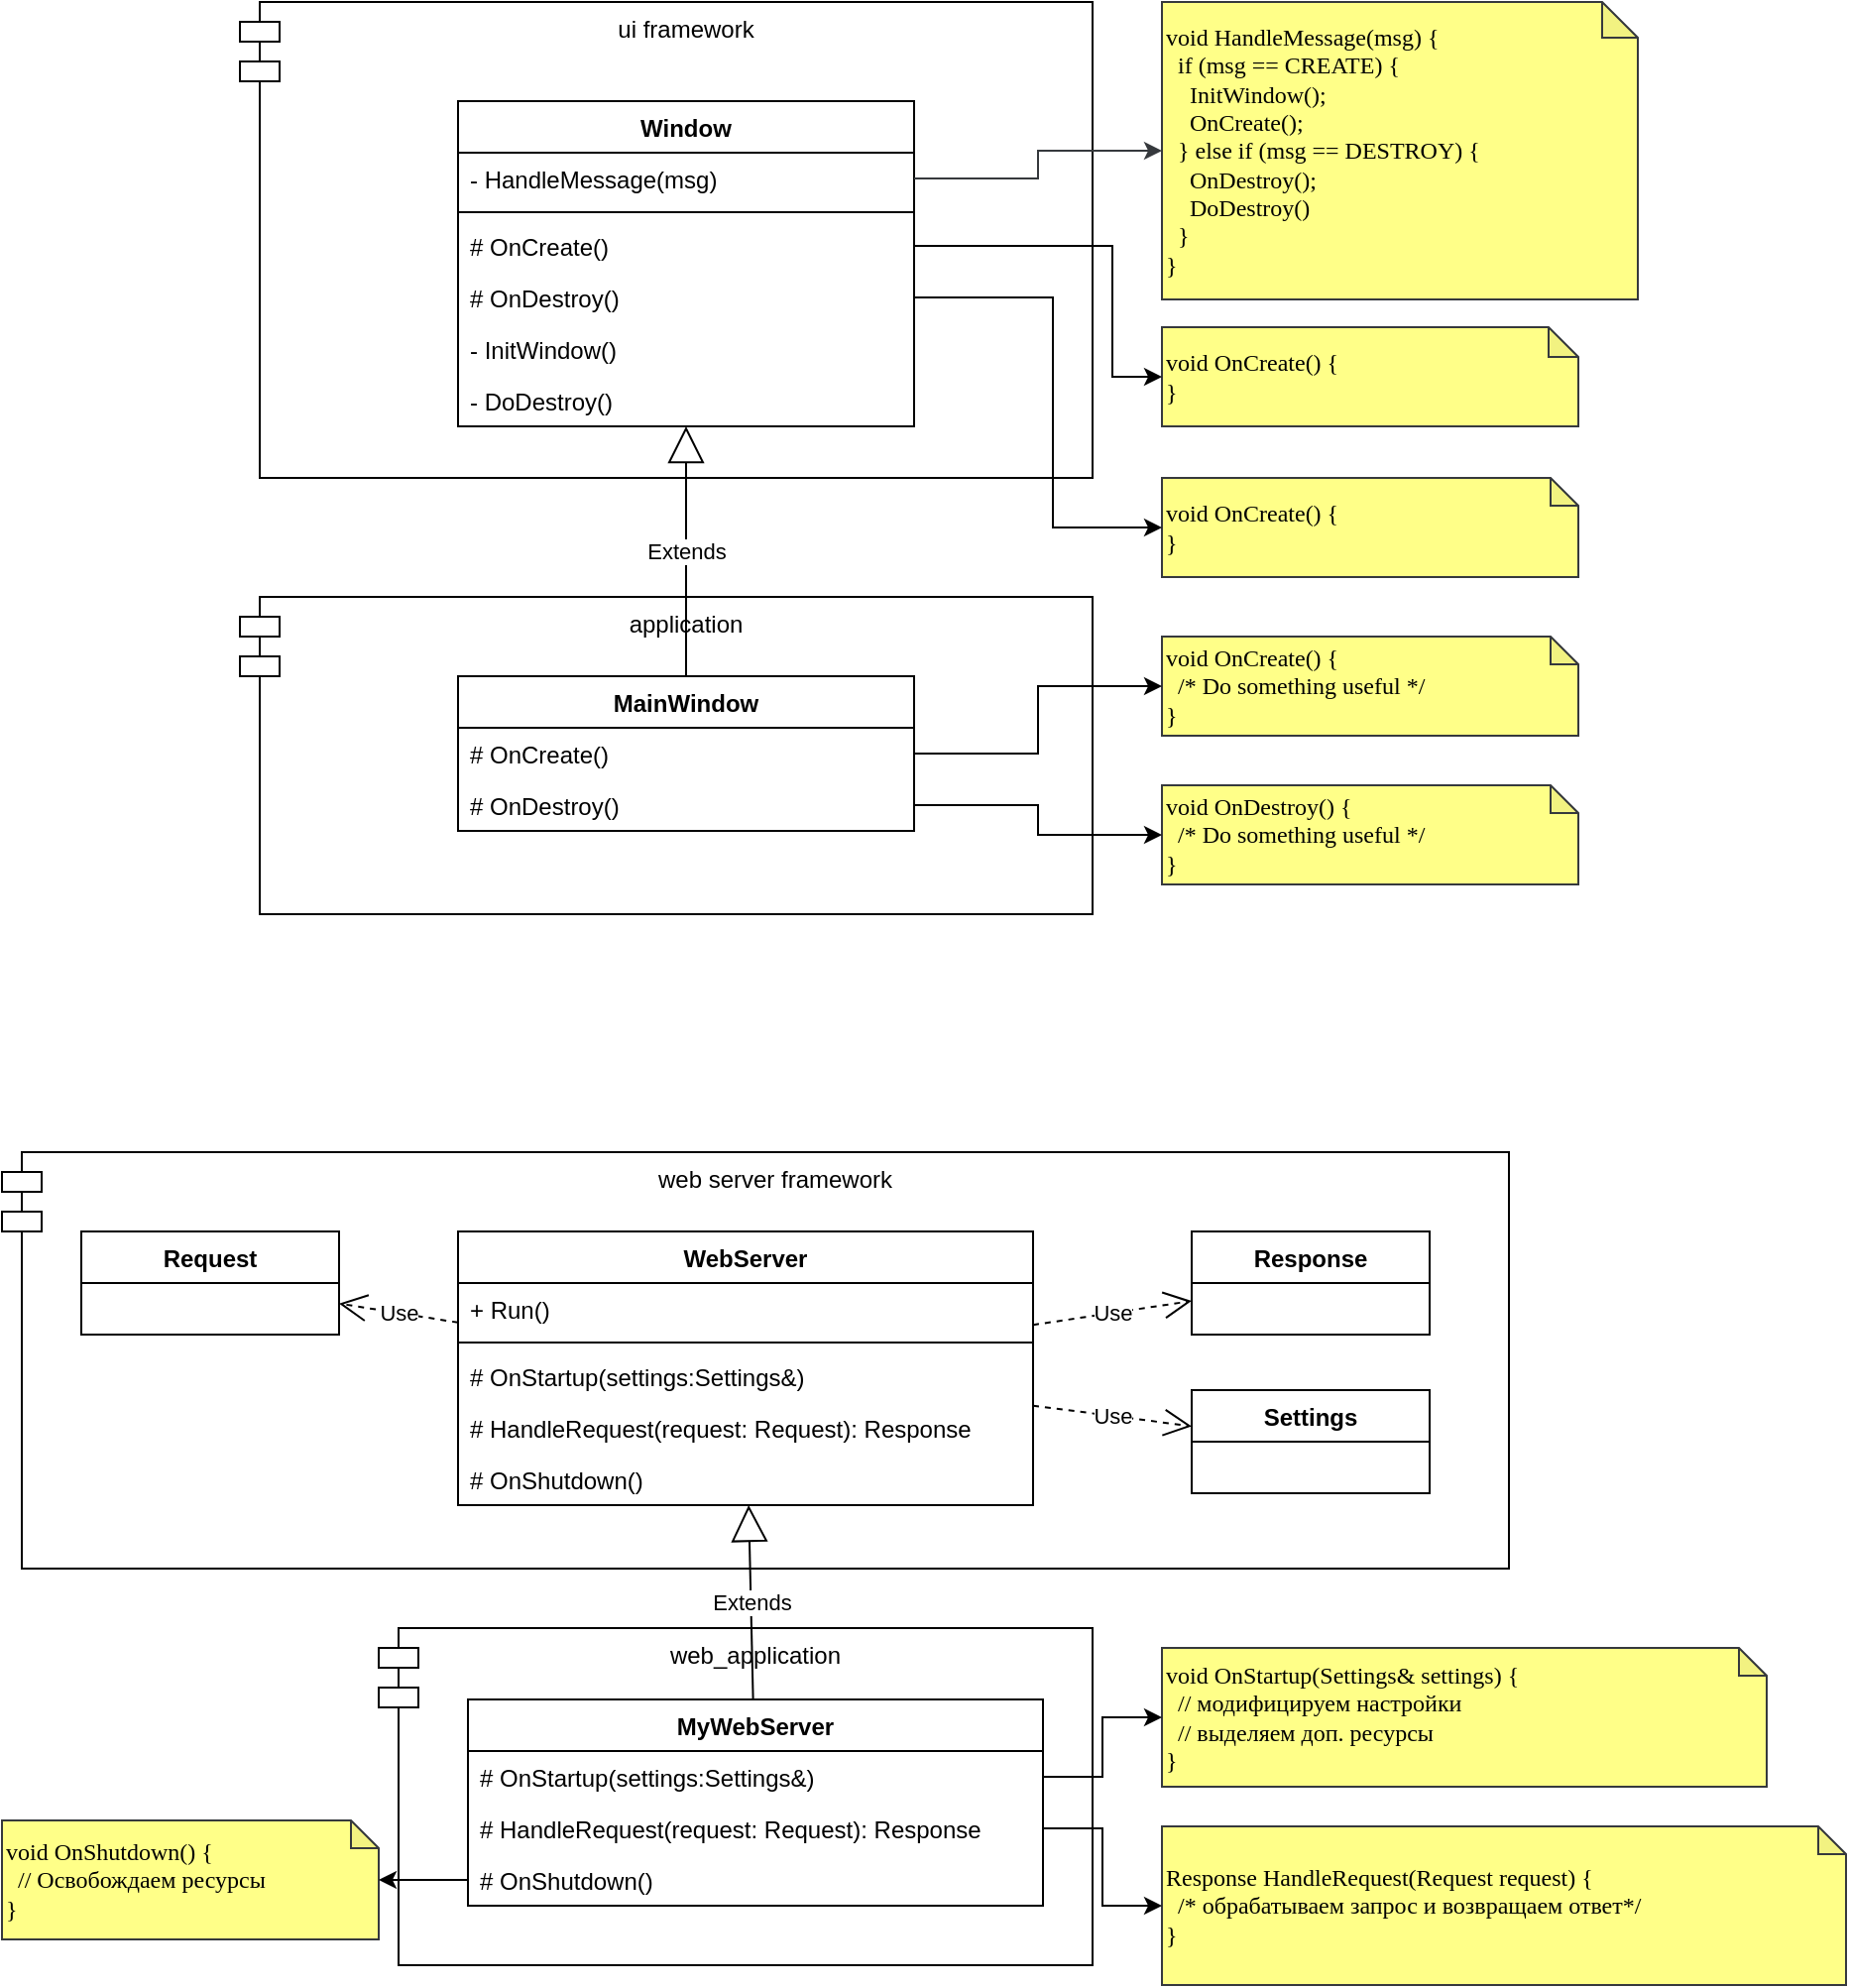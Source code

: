 <mxfile version="22.0.3" type="device">
  <diagram name="Page-1" id="o1JwFad5a7bFln3hs1h9">
    <mxGraphModel dx="1195" dy="703" grid="1" gridSize="10" guides="1" tooltips="1" connect="1" arrows="1" fold="1" page="1" pageScale="1" pageWidth="850" pageHeight="1100" math="0" shadow="0">
      <root>
        <mxCell id="0" />
        <mxCell id="1" parent="0" />
        <mxCell id="PQLTs9m3fU0e1OPS7mRt-5" value="ui framework" style="shape=module;align=left;spacingLeft=20;align=center;verticalAlign=top;whiteSpace=wrap;html=1;" parent="1" vertex="1">
          <mxGeometry x="190" y="220" width="430" height="240" as="geometry" />
        </mxCell>
        <mxCell id="PQLTs9m3fU0e1OPS7mRt-1" value="Window" style="swimlane;fontStyle=1;align=center;verticalAlign=top;childLayout=stackLayout;horizontal=1;startSize=26;horizontalStack=0;resizeParent=1;resizeParentMax=0;resizeLast=0;collapsible=1;marginBottom=0;whiteSpace=wrap;html=1;" parent="1" vertex="1">
          <mxGeometry x="300" y="270" width="230" height="164" as="geometry" />
        </mxCell>
        <mxCell id="PQLTs9m3fU0e1OPS7mRt-2" value="- HandleMessage(msg)" style="text;strokeColor=none;fillColor=none;align=left;verticalAlign=top;spacingLeft=4;spacingRight=4;overflow=hidden;rotatable=0;points=[[0,0.5],[1,0.5]];portConstraint=eastwest;whiteSpace=wrap;html=1;" parent="PQLTs9m3fU0e1OPS7mRt-1" vertex="1">
          <mxGeometry y="26" width="230" height="26" as="geometry" />
        </mxCell>
        <mxCell id="PQLTs9m3fU0e1OPS7mRt-3" value="" style="line;strokeWidth=1;fillColor=none;align=left;verticalAlign=middle;spacingTop=-1;spacingLeft=3;spacingRight=3;rotatable=0;labelPosition=right;points=[];portConstraint=eastwest;strokeColor=inherit;" parent="PQLTs9m3fU0e1OPS7mRt-1" vertex="1">
          <mxGeometry y="52" width="230" height="8" as="geometry" />
        </mxCell>
        <mxCell id="PQLTs9m3fU0e1OPS7mRt-4" value="# OnCreate()" style="text;strokeColor=none;fillColor=none;align=left;verticalAlign=top;spacingLeft=4;spacingRight=4;overflow=hidden;rotatable=0;points=[[0,0.5],[1,0.5]];portConstraint=eastwest;whiteSpace=wrap;html=1;fontStyle=0" parent="PQLTs9m3fU0e1OPS7mRt-1" vertex="1">
          <mxGeometry y="60" width="230" height="26" as="geometry" />
        </mxCell>
        <mxCell id="OSafM2Q8hUY40NfXhI0c-1" value="# OnDestroy()" style="text;strokeColor=none;fillColor=none;align=left;verticalAlign=top;spacingLeft=4;spacingRight=4;overflow=hidden;rotatable=0;points=[[0,0.5],[1,0.5]];portConstraint=eastwest;whiteSpace=wrap;html=1;fontStyle=0" vertex="1" parent="PQLTs9m3fU0e1OPS7mRt-1">
          <mxGeometry y="86" width="230" height="26" as="geometry" />
        </mxCell>
        <mxCell id="OSafM2Q8hUY40NfXhI0c-4" value="- InitWindow()" style="text;strokeColor=none;fillColor=none;align=left;verticalAlign=top;spacingLeft=4;spacingRight=4;overflow=hidden;rotatable=0;points=[[0,0.5],[1,0.5]];portConstraint=eastwest;whiteSpace=wrap;html=1;fontStyle=0" vertex="1" parent="PQLTs9m3fU0e1OPS7mRt-1">
          <mxGeometry y="112" width="230" height="26" as="geometry" />
        </mxCell>
        <mxCell id="OSafM2Q8hUY40NfXhI0c-5" value="- DoDestroy()" style="text;strokeColor=none;fillColor=none;align=left;verticalAlign=top;spacingLeft=4;spacingRight=4;overflow=hidden;rotatable=0;points=[[0,0.5],[1,0.5]];portConstraint=eastwest;whiteSpace=wrap;html=1;fontStyle=0" vertex="1" parent="PQLTs9m3fU0e1OPS7mRt-1">
          <mxGeometry y="138" width="230" height="26" as="geometry" />
        </mxCell>
        <mxCell id="OSafM2Q8hUY40NfXhI0c-2" value="void HandleMessage(msg) {&lt;br&gt;&amp;nbsp; if (msg == CREATE) {&lt;br&gt;&amp;nbsp; &amp;nbsp; InitWindow();&lt;br&gt;&amp;nbsp; &amp;nbsp; OnCreate();&lt;br&gt;&amp;nbsp; } else if (msg == DESTROY) {&lt;br&gt;&amp;nbsp; &amp;nbsp; OnDestroy();&lt;br&gt;&amp;nbsp; &amp;nbsp; DoDestroy()&lt;br&gt;&amp;nbsp; }&lt;br&gt;}" style="shape=note;whiteSpace=wrap;html=1;backgroundOutline=1;darkOpacity=0.05;fillColor=#ffff88;strokeColor=#36393d;align=left;fontFamily=Lucida Console;size=18;" vertex="1" parent="1">
          <mxGeometry x="655" y="220" width="240" height="150" as="geometry" />
        </mxCell>
        <mxCell id="OSafM2Q8hUY40NfXhI0c-3" style="edgeStyle=orthogonalEdgeStyle;rounded=0;orthogonalLoop=1;jettySize=auto;html=1;fillColor=#ffff88;strokeColor=#36393d;" edge="1" parent="1" source="PQLTs9m3fU0e1OPS7mRt-2" target="OSafM2Q8hUY40NfXhI0c-2">
          <mxGeometry relative="1" as="geometry" />
        </mxCell>
        <mxCell id="OSafM2Q8hUY40NfXhI0c-6" value="application" style="shape=module;align=left;spacingLeft=20;align=center;verticalAlign=top;whiteSpace=wrap;html=1;" vertex="1" parent="1">
          <mxGeometry x="190" y="520" width="430" height="160" as="geometry" />
        </mxCell>
        <mxCell id="OSafM2Q8hUY40NfXhI0c-7" value="MainWindow" style="swimlane;fontStyle=1;align=center;verticalAlign=top;childLayout=stackLayout;horizontal=1;startSize=26;horizontalStack=0;resizeParent=1;resizeParentMax=0;resizeLast=0;collapsible=1;marginBottom=0;whiteSpace=wrap;html=1;" vertex="1" parent="1">
          <mxGeometry x="300" y="560" width="230" height="78" as="geometry" />
        </mxCell>
        <mxCell id="OSafM2Q8hUY40NfXhI0c-10" value="# OnCreate()" style="text;strokeColor=none;fillColor=none;align=left;verticalAlign=top;spacingLeft=4;spacingRight=4;overflow=hidden;rotatable=0;points=[[0,0.5],[1,0.5]];portConstraint=eastwest;whiteSpace=wrap;html=1;fontStyle=0" vertex="1" parent="OSafM2Q8hUY40NfXhI0c-7">
          <mxGeometry y="26" width="230" height="26" as="geometry" />
        </mxCell>
        <mxCell id="OSafM2Q8hUY40NfXhI0c-11" value="# OnDestroy()" style="text;strokeColor=none;fillColor=none;align=left;verticalAlign=top;spacingLeft=4;spacingRight=4;overflow=hidden;rotatable=0;points=[[0,0.5],[1,0.5]];portConstraint=eastwest;whiteSpace=wrap;html=1;fontStyle=0" vertex="1" parent="OSafM2Q8hUY40NfXhI0c-7">
          <mxGeometry y="52" width="230" height="26" as="geometry" />
        </mxCell>
        <mxCell id="OSafM2Q8hUY40NfXhI0c-14" value="Extends" style="endArrow=block;endSize=16;endFill=0;html=1;rounded=0;" edge="1" parent="1" source="OSafM2Q8hUY40NfXhI0c-7" target="PQLTs9m3fU0e1OPS7mRt-1">
          <mxGeometry width="160" relative="1" as="geometry">
            <mxPoint x="330" y="500" as="sourcePoint" />
            <mxPoint x="490" y="500" as="targetPoint" />
          </mxGeometry>
        </mxCell>
        <mxCell id="OSafM2Q8hUY40NfXhI0c-15" value="void OnCreate() {&lt;br&gt;}" style="shape=note;whiteSpace=wrap;html=1;backgroundOutline=1;darkOpacity=0.05;fillColor=#ffff88;strokeColor=#36393d;align=left;fontFamily=Lucida Console;size=15;" vertex="1" parent="1">
          <mxGeometry x="655" y="384" width="210" height="50" as="geometry" />
        </mxCell>
        <mxCell id="OSafM2Q8hUY40NfXhI0c-16" style="edgeStyle=orthogonalEdgeStyle;rounded=0;orthogonalLoop=1;jettySize=auto;html=1;" edge="1" parent="1" source="PQLTs9m3fU0e1OPS7mRt-4" target="OSafM2Q8hUY40NfXhI0c-15">
          <mxGeometry relative="1" as="geometry">
            <Array as="points">
              <mxPoint x="630" y="343" />
              <mxPoint x="630" y="409" />
            </Array>
          </mxGeometry>
        </mxCell>
        <mxCell id="OSafM2Q8hUY40NfXhI0c-17" value="void OnCreate() {&lt;br&gt;}" style="shape=note;whiteSpace=wrap;html=1;backgroundOutline=1;darkOpacity=0.05;fillColor=#ffff88;strokeColor=#36393d;align=left;fontFamily=Lucida Console;size=14;" vertex="1" parent="1">
          <mxGeometry x="655" y="460" width="210" height="50" as="geometry" />
        </mxCell>
        <mxCell id="OSafM2Q8hUY40NfXhI0c-18" style="edgeStyle=orthogonalEdgeStyle;rounded=0;orthogonalLoop=1;jettySize=auto;html=1;" edge="1" parent="1" source="OSafM2Q8hUY40NfXhI0c-1" target="OSafM2Q8hUY40NfXhI0c-17">
          <mxGeometry relative="1" as="geometry">
            <Array as="points">
              <mxPoint x="600" y="369" />
              <mxPoint x="600" y="485" />
            </Array>
          </mxGeometry>
        </mxCell>
        <mxCell id="OSafM2Q8hUY40NfXhI0c-19" value="void OnCreate() {&lt;br&gt;&amp;nbsp; /* Do something useful */&lt;br&gt;}" style="shape=note;whiteSpace=wrap;html=1;backgroundOutline=1;darkOpacity=0.05;fillColor=#ffff88;strokeColor=#36393d;align=left;fontFamily=Lucida Console;size=14;" vertex="1" parent="1">
          <mxGeometry x="655" y="540" width="210" height="50" as="geometry" />
        </mxCell>
        <mxCell id="OSafM2Q8hUY40NfXhI0c-20" value="void OnDestroy() {&lt;br&gt;&amp;nbsp; /* Do something useful */&lt;br&gt;}" style="shape=note;whiteSpace=wrap;html=1;backgroundOutline=1;darkOpacity=0.05;fillColor=#ffff88;strokeColor=#36393d;align=left;fontFamily=Lucida Console;size=14;" vertex="1" parent="1">
          <mxGeometry x="655" y="615" width="210" height="50" as="geometry" />
        </mxCell>
        <mxCell id="OSafM2Q8hUY40NfXhI0c-21" style="edgeStyle=orthogonalEdgeStyle;rounded=0;orthogonalLoop=1;jettySize=auto;html=1;" edge="1" parent="1" source="OSafM2Q8hUY40NfXhI0c-10" target="OSafM2Q8hUY40NfXhI0c-19">
          <mxGeometry relative="1" as="geometry" />
        </mxCell>
        <mxCell id="OSafM2Q8hUY40NfXhI0c-22" style="edgeStyle=orthogonalEdgeStyle;rounded=0;orthogonalLoop=1;jettySize=auto;html=1;" edge="1" parent="1" source="OSafM2Q8hUY40NfXhI0c-11" target="OSafM2Q8hUY40NfXhI0c-20">
          <mxGeometry relative="1" as="geometry" />
        </mxCell>
        <mxCell id="OSafM2Q8hUY40NfXhI0c-23" value="web server framework" style="shape=module;align=left;spacingLeft=20;align=center;verticalAlign=top;whiteSpace=wrap;html=1;" vertex="1" parent="1">
          <mxGeometry x="70" y="800" width="760" height="210" as="geometry" />
        </mxCell>
        <mxCell id="OSafM2Q8hUY40NfXhI0c-24" value="WebServer" style="swimlane;fontStyle=1;align=center;verticalAlign=top;childLayout=stackLayout;horizontal=1;startSize=26;horizontalStack=0;resizeParent=1;resizeParentMax=0;resizeLast=0;collapsible=1;marginBottom=0;whiteSpace=wrap;html=1;" vertex="1" parent="1">
          <mxGeometry x="300" y="840" width="290" height="138" as="geometry" />
        </mxCell>
        <mxCell id="OSafM2Q8hUY40NfXhI0c-25" value="+ Run()" style="text;strokeColor=none;fillColor=none;align=left;verticalAlign=top;spacingLeft=4;spacingRight=4;overflow=hidden;rotatable=0;points=[[0,0.5],[1,0.5]];portConstraint=eastwest;whiteSpace=wrap;html=1;" vertex="1" parent="OSafM2Q8hUY40NfXhI0c-24">
          <mxGeometry y="26" width="290" height="26" as="geometry" />
        </mxCell>
        <mxCell id="OSafM2Q8hUY40NfXhI0c-26" value="" style="line;strokeWidth=1;fillColor=none;align=left;verticalAlign=middle;spacingTop=-1;spacingLeft=3;spacingRight=3;rotatable=0;labelPosition=right;points=[];portConstraint=eastwest;strokeColor=inherit;" vertex="1" parent="OSafM2Q8hUY40NfXhI0c-24">
          <mxGeometry y="52" width="290" height="8" as="geometry" />
        </mxCell>
        <mxCell id="OSafM2Q8hUY40NfXhI0c-27" value="# OnStartup(settings:Settings&amp;amp;)" style="text;strokeColor=none;fillColor=none;align=left;verticalAlign=top;spacingLeft=4;spacingRight=4;overflow=hidden;rotatable=0;points=[[0,0.5],[1,0.5]];portConstraint=eastwest;whiteSpace=wrap;html=1;" vertex="1" parent="OSafM2Q8hUY40NfXhI0c-24">
          <mxGeometry y="60" width="290" height="26" as="geometry" />
        </mxCell>
        <mxCell id="OSafM2Q8hUY40NfXhI0c-35" value="# HandleRequest(request: Request): Response" style="text;strokeColor=none;fillColor=none;align=left;verticalAlign=top;spacingLeft=4;spacingRight=4;overflow=hidden;rotatable=0;points=[[0,0.5],[1,0.5]];portConstraint=eastwest;whiteSpace=wrap;html=1;" vertex="1" parent="OSafM2Q8hUY40NfXhI0c-24">
          <mxGeometry y="86" width="290" height="26" as="geometry" />
        </mxCell>
        <mxCell id="OSafM2Q8hUY40NfXhI0c-38" value="# OnShutdown()" style="text;strokeColor=none;fillColor=none;align=left;verticalAlign=top;spacingLeft=4;spacingRight=4;overflow=hidden;rotatable=0;points=[[0,0.5],[1,0.5]];portConstraint=eastwest;whiteSpace=wrap;html=1;" vertex="1" parent="OSafM2Q8hUY40NfXhI0c-24">
          <mxGeometry y="112" width="290" height="26" as="geometry" />
        </mxCell>
        <mxCell id="OSafM2Q8hUY40NfXhI0c-28" value="Response" style="swimlane;fontStyle=1;align=center;verticalAlign=top;childLayout=stackLayout;horizontal=1;startSize=26;horizontalStack=0;resizeParent=1;resizeParentMax=0;resizeLast=0;collapsible=1;marginBottom=0;whiteSpace=wrap;html=1;" vertex="1" parent="1">
          <mxGeometry x="670" y="840" width="120" height="52" as="geometry" />
        </mxCell>
        <mxCell id="OSafM2Q8hUY40NfXhI0c-32" value="Request" style="swimlane;fontStyle=1;align=center;verticalAlign=top;childLayout=stackLayout;horizontal=1;startSize=26;horizontalStack=0;resizeParent=1;resizeParentMax=0;resizeLast=0;collapsible=1;marginBottom=0;whiteSpace=wrap;html=1;" vertex="1" parent="1">
          <mxGeometry x="110" y="840" width="130" height="52" as="geometry" />
        </mxCell>
        <mxCell id="OSafM2Q8hUY40NfXhI0c-33" value="Use" style="endArrow=open;endSize=12;dashed=1;html=1;rounded=0;" edge="1" parent="1" source="OSafM2Q8hUY40NfXhI0c-24" target="OSafM2Q8hUY40NfXhI0c-28">
          <mxGeometry width="160" relative="1" as="geometry">
            <mxPoint x="440" y="1010" as="sourcePoint" />
            <mxPoint x="600" y="1010" as="targetPoint" />
          </mxGeometry>
        </mxCell>
        <mxCell id="OSafM2Q8hUY40NfXhI0c-34" value="Use" style="endArrow=open;endSize=12;dashed=1;html=1;rounded=0;" edge="1" parent="1" source="OSafM2Q8hUY40NfXhI0c-24" target="OSafM2Q8hUY40NfXhI0c-32">
          <mxGeometry width="160" relative="1" as="geometry">
            <mxPoint x="580" y="884" as="sourcePoint" />
            <mxPoint x="640" y="881" as="targetPoint" />
          </mxGeometry>
        </mxCell>
        <mxCell id="OSafM2Q8hUY40NfXhI0c-36" value="Settings" style="swimlane;fontStyle=1;align=center;verticalAlign=top;childLayout=stackLayout;horizontal=1;startSize=26;horizontalStack=0;resizeParent=1;resizeParentMax=0;resizeLast=0;collapsible=1;marginBottom=0;whiteSpace=wrap;html=1;" vertex="1" parent="1">
          <mxGeometry x="670" y="920" width="120" height="52" as="geometry" />
        </mxCell>
        <mxCell id="OSafM2Q8hUY40NfXhI0c-37" value="Use" style="endArrow=open;endSize=12;dashed=1;html=1;rounded=0;" edge="1" parent="1" source="OSafM2Q8hUY40NfXhI0c-24" target="OSafM2Q8hUY40NfXhI0c-36">
          <mxGeometry width="160" relative="1" as="geometry">
            <mxPoint x="440" y="1010" as="sourcePoint" />
            <mxPoint x="600" y="1010" as="targetPoint" />
          </mxGeometry>
        </mxCell>
        <mxCell id="OSafM2Q8hUY40NfXhI0c-39" value="web_application" style="shape=module;align=left;spacingLeft=20;align=center;verticalAlign=top;whiteSpace=wrap;html=1;" vertex="1" parent="1">
          <mxGeometry x="260" y="1040" width="360" height="170" as="geometry" />
        </mxCell>
        <mxCell id="OSafM2Q8hUY40NfXhI0c-40" value="MyWebServer" style="swimlane;fontStyle=1;align=center;verticalAlign=top;childLayout=stackLayout;horizontal=1;startSize=26;horizontalStack=0;resizeParent=1;resizeParentMax=0;resizeLast=0;collapsible=1;marginBottom=0;whiteSpace=wrap;html=1;" vertex="1" parent="1">
          <mxGeometry x="305" y="1076" width="290" height="104" as="geometry" />
        </mxCell>
        <mxCell id="OSafM2Q8hUY40NfXhI0c-43" value="# OnStartup(settings:Settings&amp;amp;)" style="text;strokeColor=none;fillColor=none;align=left;verticalAlign=top;spacingLeft=4;spacingRight=4;overflow=hidden;rotatable=0;points=[[0,0.5],[1,0.5]];portConstraint=eastwest;whiteSpace=wrap;html=1;" vertex="1" parent="OSafM2Q8hUY40NfXhI0c-40">
          <mxGeometry y="26" width="290" height="26" as="geometry" />
        </mxCell>
        <mxCell id="OSafM2Q8hUY40NfXhI0c-44" value="# HandleRequest(request: Request): Response" style="text;strokeColor=none;fillColor=none;align=left;verticalAlign=top;spacingLeft=4;spacingRight=4;overflow=hidden;rotatable=0;points=[[0,0.5],[1,0.5]];portConstraint=eastwest;whiteSpace=wrap;html=1;" vertex="1" parent="OSafM2Q8hUY40NfXhI0c-40">
          <mxGeometry y="52" width="290" height="26" as="geometry" />
        </mxCell>
        <mxCell id="OSafM2Q8hUY40NfXhI0c-45" value="# OnShutdown()" style="text;strokeColor=none;fillColor=none;align=left;verticalAlign=top;spacingLeft=4;spacingRight=4;overflow=hidden;rotatable=0;points=[[0,0.5],[1,0.5]];portConstraint=eastwest;whiteSpace=wrap;html=1;" vertex="1" parent="OSafM2Q8hUY40NfXhI0c-40">
          <mxGeometry y="78" width="290" height="26" as="geometry" />
        </mxCell>
        <mxCell id="OSafM2Q8hUY40NfXhI0c-46" value="Extends" style="endArrow=block;endSize=16;endFill=0;html=1;rounded=0;" edge="1" parent="1" source="OSafM2Q8hUY40NfXhI0c-40" target="OSafM2Q8hUY40NfXhI0c-24">
          <mxGeometry width="160" relative="1" as="geometry">
            <mxPoint x="424" y="1026" as="sourcePoint" />
            <mxPoint x="424" y="900" as="targetPoint" />
          </mxGeometry>
        </mxCell>
        <mxCell id="OSafM2Q8hUY40NfXhI0c-47" value="void OnStartup(Settings&amp;amp; settings) {&lt;br&gt;&amp;nbsp; // модифицируем настройки&lt;br&gt;&amp;nbsp; // выделяем доп. ресурсы&lt;br&gt;}" style="shape=note;whiteSpace=wrap;html=1;backgroundOutline=1;darkOpacity=0.05;fillColor=#ffff88;strokeColor=#36393d;align=left;fontFamily=Lucida Console;size=14;" vertex="1" parent="1">
          <mxGeometry x="655" y="1050" width="305" height="70" as="geometry" />
        </mxCell>
        <mxCell id="OSafM2Q8hUY40NfXhI0c-48" style="edgeStyle=orthogonalEdgeStyle;rounded=0;orthogonalLoop=1;jettySize=auto;html=1;" edge="1" parent="1" source="OSafM2Q8hUY40NfXhI0c-43" target="OSafM2Q8hUY40NfXhI0c-47">
          <mxGeometry relative="1" as="geometry" />
        </mxCell>
        <mxCell id="OSafM2Q8hUY40NfXhI0c-49" value="Response HandleRequest(Request request) {&lt;br&gt;&amp;nbsp; /* обрабатываем запрос и возвращаем ответ*/&lt;br&gt;}" style="shape=note;whiteSpace=wrap;html=1;backgroundOutline=1;darkOpacity=0.05;fillColor=#ffff88;strokeColor=#36393d;align=left;fontFamily=Lucida Console;size=14;" vertex="1" parent="1">
          <mxGeometry x="655" y="1140" width="345" height="80" as="geometry" />
        </mxCell>
        <mxCell id="OSafM2Q8hUY40NfXhI0c-50" style="edgeStyle=orthogonalEdgeStyle;rounded=0;orthogonalLoop=1;jettySize=auto;html=1;" edge="1" parent="1" source="OSafM2Q8hUY40NfXhI0c-44" target="OSafM2Q8hUY40NfXhI0c-49">
          <mxGeometry relative="1" as="geometry" />
        </mxCell>
        <mxCell id="OSafM2Q8hUY40NfXhI0c-51" value="void OnShutdown() {&lt;br&gt;&amp;nbsp; // Освобождаем ресурсы&lt;br&gt;}" style="shape=note;whiteSpace=wrap;html=1;backgroundOutline=1;darkOpacity=0.05;fillColor=#ffff88;strokeColor=#36393d;align=left;fontFamily=Lucida Console;size=14;" vertex="1" parent="1">
          <mxGeometry x="70" y="1137" width="190" height="60" as="geometry" />
        </mxCell>
        <mxCell id="OSafM2Q8hUY40NfXhI0c-52" style="edgeStyle=orthogonalEdgeStyle;rounded=0;orthogonalLoop=1;jettySize=auto;html=1;" edge="1" parent="1" source="OSafM2Q8hUY40NfXhI0c-45" target="OSafM2Q8hUY40NfXhI0c-51">
          <mxGeometry relative="1" as="geometry" />
        </mxCell>
      </root>
    </mxGraphModel>
  </diagram>
</mxfile>
